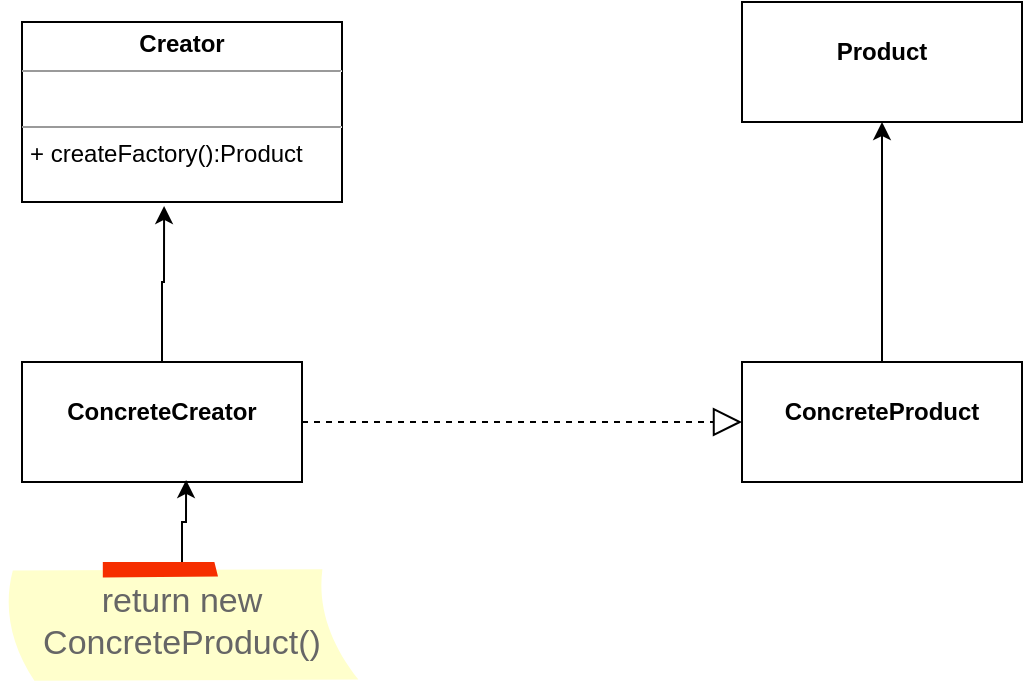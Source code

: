 <mxfile version="15.7.0" type="device" pages="4"><diagram id="Ged1rP4nUS2eC6iSt9bX" name="diagram-class-2-approach"><mxGraphModel dx="981" dy="696" grid="1" gridSize="10" guides="1" tooltips="1" connect="1" arrows="1" fold="1" page="1" pageScale="1" pageWidth="850" pageHeight="1100" math="0" shadow="0"><root><mxCell id="0"/><mxCell id="1" parent="0"/><mxCell id="YjRpAmOsXiCAGLP4u6XG-2" value="&lt;p style=&quot;margin: 0px ; margin-top: 4px ; text-align: center&quot;&gt;&lt;br&gt;&lt;b&gt;Product&lt;/b&gt;&lt;/p&gt;" style="verticalAlign=top;align=left;overflow=fill;fontSize=12;fontFamily=Helvetica;html=1;" parent="1" vertex="1"><mxGeometry x="410" y="110" width="140" height="60" as="geometry"/></mxCell><mxCell id="YjRpAmOsXiCAGLP4u6XG-3" value="&lt;p style=&quot;margin: 0px ; margin-top: 4px ; text-align: center&quot;&gt;&lt;b&gt;Creator&lt;/b&gt;&lt;/p&gt;&lt;hr size=&quot;1&quot;&gt;&lt;p style=&quot;margin: 0px ; margin-left: 4px&quot;&gt;&lt;br&gt;&lt;/p&gt;&lt;hr size=&quot;1&quot;&gt;&lt;p style=&quot;margin: 0px ; margin-left: 4px&quot;&gt;+&amp;nbsp;&lt;span&gt;createFactory():Product&lt;/span&gt;&lt;/p&gt;&lt;div style=&quot;height: 2px&quot;&gt;&lt;br&gt;&lt;/div&gt;" style="verticalAlign=top;align=left;overflow=fill;fontSize=12;fontFamily=Helvetica;html=1;" parent="1" vertex="1"><mxGeometry x="50" y="120" width="160" height="90" as="geometry"/></mxCell><mxCell id="YjRpAmOsXiCAGLP4u6XG-5" style="edgeStyle=orthogonalEdgeStyle;rounded=0;orthogonalLoop=1;jettySize=auto;html=1;entryX=0.5;entryY=1;entryDx=0;entryDy=0;" parent="1" source="YjRpAmOsXiCAGLP4u6XG-4" target="YjRpAmOsXiCAGLP4u6XG-2" edge="1"><mxGeometry relative="1" as="geometry"/></mxCell><mxCell id="YjRpAmOsXiCAGLP4u6XG-4" value="&lt;p style=&quot;margin: 0px ; margin-top: 4px ; text-align: center&quot;&gt;&lt;br&gt;&lt;b&gt;ConcreteProduct&lt;/b&gt;&lt;/p&gt;" style="verticalAlign=top;align=left;overflow=fill;fontSize=12;fontFamily=Helvetica;html=1;" parent="1" vertex="1"><mxGeometry x="410" y="290" width="140" height="60" as="geometry"/></mxCell><mxCell id="YjRpAmOsXiCAGLP4u6XG-7" style="edgeStyle=orthogonalEdgeStyle;rounded=0;orthogonalLoop=1;jettySize=auto;html=1;entryX=0.444;entryY=1.022;entryDx=0;entryDy=0;entryPerimeter=0;" parent="1" source="YjRpAmOsXiCAGLP4u6XG-6" target="YjRpAmOsXiCAGLP4u6XG-3" edge="1"><mxGeometry relative="1" as="geometry"/></mxCell><mxCell id="YjRpAmOsXiCAGLP4u6XG-6" value="&lt;p style=&quot;margin: 0px ; margin-top: 4px ; text-align: center&quot;&gt;&lt;br&gt;&lt;b&gt;ConcreteCreator&lt;/b&gt;&lt;/p&gt;" style="verticalAlign=top;align=left;overflow=fill;fontSize=12;fontFamily=Helvetica;html=1;" parent="1" vertex="1"><mxGeometry x="50" y="290" width="140" height="60" as="geometry"/></mxCell><mxCell id="YjRpAmOsXiCAGLP4u6XG-9" value="" style="endArrow=block;dashed=1;endFill=0;endSize=12;html=1;rounded=0;exitX=1;exitY=0.5;exitDx=0;exitDy=0;entryX=0;entryY=0.5;entryDx=0;entryDy=0;" parent="1" source="YjRpAmOsXiCAGLP4u6XG-6" target="YjRpAmOsXiCAGLP4u6XG-4" edge="1"><mxGeometry width="160" relative="1" as="geometry"><mxPoint x="220" y="319" as="sourcePoint"/><mxPoint x="380" y="319" as="targetPoint"/></mxGeometry></mxCell><mxCell id="YjRpAmOsXiCAGLP4u6XG-11" style="edgeStyle=orthogonalEdgeStyle;rounded=0;orthogonalLoop=1;jettySize=auto;html=1;entryX=0.586;entryY=0.983;entryDx=0;entryDy=0;entryPerimeter=0;" parent="1" source="YjRpAmOsXiCAGLP4u6XG-10" target="YjRpAmOsXiCAGLP4u6XG-6" edge="1"><mxGeometry relative="1" as="geometry"/></mxCell><mxCell id="YjRpAmOsXiCAGLP4u6XG-10" value="return new ConcreteProduct()" style="strokeWidth=1;shadow=0;dashed=0;align=center;html=1;shape=mxgraph.mockup.text.stickyNote2;fontColor=#666666;mainText=;fontSize=17;whiteSpace=wrap;fillColor=#ffffcc;strokeColor=#F62E00;" parent="1" vertex="1"><mxGeometry x="40" y="390" width="180" height="60" as="geometry"/></mxCell></root></mxGraphModel></diagram><diagram id="B5Dn1Bpq3-55FkP8qF7e" name="sequence-diagram-2-approach"><mxGraphModel dx="981" dy="757" grid="1" gridSize="10" guides="1" tooltips="1" connect="1" arrows="1" fold="1" page="1" pageScale="1" pageWidth="850" pageHeight="1100" math="0" shadow="0"><root><mxCell id="3vAUPM8_jqMbqo4BzbZq-0"/><mxCell id="3vAUPM8_jqMbqo4BzbZq-1" parent="3vAUPM8_jqMbqo4BzbZq-0"/><mxCell id="3vAUPM8_jqMbqo4BzbZq-3" value=":concreteCreator" style="shape=umlLifeline;perimeter=lifelinePerimeter;whiteSpace=wrap;html=1;container=1;collapsible=0;recursiveResize=0;outlineConnect=0;" vertex="1" parent="3vAUPM8_jqMbqo4BzbZq-1"><mxGeometry x="210" y="140" width="100" height="380" as="geometry"/></mxCell><mxCell id="yTwOFPHKpHwuJL7Y3gPM-1" value="" style="html=1;points=[];perimeter=orthogonalPerimeter;" vertex="1" parent="3vAUPM8_jqMbqo4BzbZq-3"><mxGeometry x="45" y="90" width="10" height="80" as="geometry"/></mxCell><mxCell id="ebsxmJtl1ROZh30OUF-K-0" value="" style="html=1;points=[];perimeter=orthogonalPerimeter;" vertex="1" parent="3vAUPM8_jqMbqo4BzbZq-3"><mxGeometry x="45" y="210" width="10" height="130" as="geometry"/></mxCell><mxCell id="yTwOFPHKpHwuJL7Y3gPM-0" value=":concreteProduct" style="shape=umlLifeline;perimeter=lifelinePerimeter;whiteSpace=wrap;html=1;container=1;collapsible=0;recursiveResize=0;outlineConnect=0;" vertex="1" parent="3vAUPM8_jqMbqo4BzbZq-1"><mxGeometry x="410" y="140" width="100" height="380" as="geometry"/></mxCell><mxCell id="yTwOFPHKpHwuJL7Y3gPM-3" value="" style="html=1;points=[];perimeter=orthogonalPerimeter;" vertex="1" parent="yTwOFPHKpHwuJL7Y3gPM-0"><mxGeometry x="45" y="100" width="10" height="80" as="geometry"/></mxCell><mxCell id="ebsxmJtl1ROZh30OUF-K-1" value="" style="html=1;points=[];perimeter=orthogonalPerimeter;" vertex="1" parent="yTwOFPHKpHwuJL7Y3gPM-0"><mxGeometry x="45" y="227" width="10" height="80" as="geometry"/></mxCell><mxCell id="yTwOFPHKpHwuJL7Y3gPM-2" value="create new concrete product" style="html=1;verticalAlign=bottom;endArrow=block;rounded=0;exitX=0.9;exitY=0.113;exitDx=0;exitDy=0;exitPerimeter=0;entryX=0.2;entryY=-0.012;entryDx=0;entryDy=0;entryPerimeter=0;" edge="1" parent="3vAUPM8_jqMbqo4BzbZq-1" source="yTwOFPHKpHwuJL7Y3gPM-1" target="yTwOFPHKpHwuJL7Y3gPM-3"><mxGeometry width="80" relative="1" as="geometry"><mxPoint x="310" y="240" as="sourcePoint"/><mxPoint x="390" y="240" as="targetPoint"/></mxGeometry></mxCell><mxCell id="yTwOFPHKpHwuJL7Y3gPM-4" value="return" style="html=1;verticalAlign=bottom;endArrow=open;dashed=1;endSize=8;rounded=0;exitX=0.2;exitY=0.513;exitDx=0;exitDy=0;exitPerimeter=0;entryX=1.2;entryY=0.613;entryDx=0;entryDy=0;entryPerimeter=0;" edge="1" parent="3vAUPM8_jqMbqo4BzbZq-1" source="yTwOFPHKpHwuJL7Y3gPM-3" target="yTwOFPHKpHwuJL7Y3gPM-1"><mxGeometry relative="1" as="geometry"><mxPoint x="425" y="280" as="sourcePoint"/><mxPoint x="345" y="280" as="targetPoint"/></mxGeometry></mxCell><mxCell id="ebsxmJtl1ROZh30OUF-K-2" value="create new document" style="html=1;verticalAlign=bottom;endArrow=block;rounded=0;entryX=0.1;entryY=0.163;entryDx=0;entryDy=0;entryPerimeter=0;" edge="1" parent="3vAUPM8_jqMbqo4BzbZq-1" source="ebsxmJtl1ROZh30OUF-K-0" target="ebsxmJtl1ROZh30OUF-K-1"><mxGeometry width="80" relative="1" as="geometry"><mxPoint x="290" y="370" as="sourcePoint"/><mxPoint x="450" y="380" as="targetPoint"/></mxGeometry></mxCell><mxCell id="ebsxmJtl1ROZh30OUF-K-4" value="" style="shape=umlLifeline;participant=umlActor;perimeter=lifelinePerimeter;whiteSpace=wrap;html=1;container=1;collapsible=0;recursiveResize=0;verticalAlign=top;spacingTop=36;outlineConnect=0;" vertex="1" parent="3vAUPM8_jqMbqo4BzbZq-1"><mxGeometry x="80" y="140" width="20" height="380" as="geometry"/></mxCell><mxCell id="ebsxmJtl1ROZh30OUF-K-5" value="creating a new product object" style="html=1;verticalAlign=bottom;endArrow=block;rounded=0;" edge="1" parent="3vAUPM8_jqMbqo4BzbZq-1" target="3vAUPM8_jqMbqo4BzbZq-3"><mxGeometry width="80" relative="1" as="geometry"><mxPoint x="90" y="240" as="sourcePoint"/><mxPoint x="170" y="240" as="targetPoint"/></mxGeometry></mxCell><mxCell id="ebsxmJtl1ROZh30OUF-K-6" value="return" style="html=1;verticalAlign=bottom;endArrow=open;dashed=1;endSize=8;rounded=0;exitX=0.1;exitY=0.688;exitDx=0;exitDy=0;exitPerimeter=0;entryX=0.9;entryY=0.577;entryDx=0;entryDy=0;entryPerimeter=0;" edge="1" parent="3vAUPM8_jqMbqo4BzbZq-1" source="ebsxmJtl1ROZh30OUF-K-1" target="ebsxmJtl1ROZh30OUF-K-0"><mxGeometry relative="1" as="geometry"><mxPoint x="425" y="420" as="sourcePoint"/><mxPoint x="270" y="422" as="targetPoint"/></mxGeometry></mxCell><mxCell id="ebsxmJtl1ROZh30OUF-K-7" value="return new document" style="html=1;verticalAlign=bottom;endArrow=open;dashed=1;endSize=8;rounded=0;exitX=0.1;exitY=0.846;exitDx=0;exitDy=0;exitPerimeter=0;" edge="1" parent="3vAUPM8_jqMbqo4BzbZq-1" source="ebsxmJtl1ROZh30OUF-K-0" target="ebsxmJtl1ROZh30OUF-K-4"><mxGeometry relative="1" as="geometry"><mxPoint x="200" y="460" as="sourcePoint"/><mxPoint x="160" y="480" as="targetPoint"/></mxGeometry></mxCell></root></mxGraphModel></diagram><diagram id="oxevPvNTFNYHEmNQ3ebm" name="diagram-class-1-approach"><mxGraphModel dx="981" dy="696" grid="1" gridSize="10" guides="1" tooltips="1" connect="1" arrows="1" fold="1" page="1" pageScale="1" pageWidth="850" pageHeight="1100" math="0" shadow="0"><root><mxCell id="XlHWVngVSwzucmZ1-LIY-0"/><mxCell id="XlHWVngVSwzucmZ1-LIY-1" parent="XlHWVngVSwzucmZ1-LIY-0"/><mxCell id="XlHWVngVSwzucmZ1-LIY-2" value="&lt;p style=&quot;margin: 0px ; margin-top: 4px ; text-align: center&quot;&gt;&lt;b&gt;Figure&lt;/b&gt;&lt;/p&gt;&lt;hr size=&quot;1&quot;&gt;&lt;div style=&quot;height: 2px&quot;&gt;+createManipulator():Manipulator&lt;/div&gt;" style="verticalAlign=top;align=left;overflow=fill;fontSize=12;fontFamily=Helvetica;html=1;" vertex="1" parent="XlHWVngVSwzucmZ1-LIY-1"><mxGeometry x="50" y="280" width="200" height="60" as="geometry"/></mxCell><mxCell id="XlHWVngVSwzucmZ1-LIY-9" style="edgeStyle=orthogonalEdgeStyle;rounded=0;orthogonalLoop=1;jettySize=auto;html=1;" edge="1" parent="XlHWVngVSwzucmZ1-LIY-1" source="XlHWVngVSwzucmZ1-LIY-4" target="XlHWVngVSwzucmZ1-LIY-2"><mxGeometry relative="1" as="geometry"/></mxCell><mxCell id="XlHWVngVSwzucmZ1-LIY-10" style="edgeStyle=orthogonalEdgeStyle;rounded=0;orthogonalLoop=1;jettySize=auto;html=1;" edge="1" parent="XlHWVngVSwzucmZ1-LIY-1" source="XlHWVngVSwzucmZ1-LIY-4" target="XlHWVngVSwzucmZ1-LIY-5"><mxGeometry relative="1" as="geometry"/></mxCell><mxCell id="XlHWVngVSwzucmZ1-LIY-4" value="&lt;p style=&quot;margin: 0px ; margin-top: 4px ; text-align: center&quot;&gt;&lt;br&gt;&lt;b&gt;Client&lt;/b&gt;&lt;/p&gt;" style="verticalAlign=top;align=left;overflow=fill;fontSize=12;fontFamily=Helvetica;html=1;" vertex="1" parent="XlHWVngVSwzucmZ1-LIY-1"><mxGeometry x="350" y="280" width="140" height="60" as="geometry"/></mxCell><mxCell id="XlHWVngVSwzucmZ1-LIY-5" value="&lt;p style=&quot;margin: 0px ; margin-top: 4px ; text-align: center&quot;&gt;&lt;b&gt;Manipulator&lt;/b&gt;&lt;/p&gt;&lt;hr size=&quot;1&quot;&gt;&lt;div style=&quot;height: 2px&quot;&gt;+downClick():void&lt;/div&gt;" style="verticalAlign=top;align=left;overflow=fill;fontSize=12;fontFamily=Helvetica;html=1;" vertex="1" parent="XlHWVngVSwzucmZ1-LIY-1"><mxGeometry x="580" y="280" width="140" height="60" as="geometry"/></mxCell><mxCell id="XlHWVngVSwzucmZ1-LIY-8" style="edgeStyle=orthogonalEdgeStyle;rounded=0;orthogonalLoop=1;jettySize=auto;html=1;entryX=0.45;entryY=1;entryDx=0;entryDy=0;entryPerimeter=0;" edge="1" parent="XlHWVngVSwzucmZ1-LIY-1" source="XlHWVngVSwzucmZ1-LIY-7" target="XlHWVngVSwzucmZ1-LIY-2"><mxGeometry relative="1" as="geometry"/></mxCell><mxCell id="XlHWVngVSwzucmZ1-LIY-12" style="edgeStyle=orthogonalEdgeStyle;rounded=0;orthogonalLoop=1;jettySize=auto;html=1;entryX=0;entryY=0.75;entryDx=0;entryDy=0;" edge="1" parent="XlHWVngVSwzucmZ1-LIY-1" source="XlHWVngVSwzucmZ1-LIY-7" target="XlHWVngVSwzucmZ1-LIY-11"><mxGeometry relative="1" as="geometry"/></mxCell><mxCell id="XlHWVngVSwzucmZ1-LIY-7" value="&lt;p style=&quot;margin: 0px ; margin-top: 4px ; text-align: center&quot;&gt;&lt;b&gt;LineFigure&lt;/b&gt;&lt;/p&gt;&lt;hr size=&quot;1&quot;&gt;&lt;p style=&quot;margin: 0px ; margin-left: 4px&quot;&gt;&lt;/p&gt;&lt;p style=&quot;margin: 0px ; margin-left: 4px&quot;&gt;+ createManipulator(): Manipulator&lt;/p&gt;" style="verticalAlign=top;align=left;overflow=fill;fontSize=12;fontFamily=Helvetica;html=1;" vertex="1" parent="XlHWVngVSwzucmZ1-LIY-1"><mxGeometry x="40" y="430" width="200" height="90" as="geometry"/></mxCell><mxCell id="XlHWVngVSwzucmZ1-LIY-13" style="edgeStyle=orthogonalEdgeStyle;rounded=0;orthogonalLoop=1;jettySize=auto;html=1;" edge="1" parent="XlHWVngVSwzucmZ1-LIY-1" source="XlHWVngVSwzucmZ1-LIY-11" target="XlHWVngVSwzucmZ1-LIY-5"><mxGeometry relative="1" as="geometry"/></mxCell><mxCell id="XlHWVngVSwzucmZ1-LIY-11" value="&lt;p style=&quot;margin: 0px ; margin-top: 4px ; text-align: center&quot;&gt;&lt;b&gt;LineManipulator&lt;/b&gt;&lt;/p&gt;&lt;hr size=&quot;1&quot;&gt;&lt;p style=&quot;margin: 0px ; margin-left: 4px&quot;&gt;&lt;/p&gt;&lt;p style=&quot;margin: 0px ; margin-left: 4px&quot;&gt;+ downClick(): void&lt;/p&gt;" style="verticalAlign=top;align=left;overflow=fill;fontSize=12;fontFamily=Helvetica;html=1;" vertex="1" parent="XlHWVngVSwzucmZ1-LIY-1"><mxGeometry x="580" y="410" width="160" height="90" as="geometry"/></mxCell><mxCell id="XlHWVngVSwzucmZ1-LIY-15" style="edgeStyle=orthogonalEdgeStyle;rounded=0;orthogonalLoop=1;jettySize=auto;html=1;entryX=0.5;entryY=1;entryDx=0;entryDy=0;" edge="1" parent="XlHWVngVSwzucmZ1-LIY-1" source="XlHWVngVSwzucmZ1-LIY-14" target="XlHWVngVSwzucmZ1-LIY-7"><mxGeometry relative="1" as="geometry"/></mxCell><mxCell id="XlHWVngVSwzucmZ1-LIY-14" value="create new Manipulator" style="shape=note;strokeWidth=2;fontSize=14;size=20;whiteSpace=wrap;html=1;fillColor=#fff2cc;strokeColor=#d6b656;fontColor=#666600;" vertex="1" parent="XlHWVngVSwzucmZ1-LIY-1"><mxGeometry x="85" y="570" width="110.0" height="80" as="geometry"/></mxCell></root></mxGraphModel></diagram><diagram id="JySMfE1YQ4ytTtBY3TL8" name="sequence-diagram-2-approach"><mxGraphModel dx="981" dy="696" grid="1" gridSize="10" guides="1" tooltips="1" connect="1" arrows="1" fold="1" page="1" pageScale="1" pageWidth="850" pageHeight="1100" math="0" shadow="0"><root><mxCell id="LtaqFmQJy7R1cFDkZJbQ-0"/><mxCell id="LtaqFmQJy7R1cFDkZJbQ-1" parent="LtaqFmQJy7R1cFDkZJbQ-0"/><mxCell id="UO0T3j5VCnDjG2osBWi5-0" value="create new Line Manipulator" style="edgeStyle=orthogonalEdgeStyle;rounded=0;orthogonalLoop=1;jettySize=auto;html=1;entryX=0.2;entryY=0.763;entryDx=0;entryDy=0;entryPerimeter=0;" edge="1" parent="LtaqFmQJy7R1cFDkZJbQ-1" source="LtaqFmQJy7R1cFDkZJbQ-2" target="9oQsdfpctjT_f3ThDSFb-1"><mxGeometry relative="1" as="geometry"/></mxCell><mxCell id="LtaqFmQJy7R1cFDkZJbQ-2" value="" style="shape=umlLifeline;participant=umlActor;perimeter=lifelinePerimeter;whiteSpace=wrap;html=1;container=1;collapsible=0;recursiveResize=0;verticalAlign=top;spacingTop=36;outlineConnect=0;" vertex="1" parent="LtaqFmQJy7R1cFDkZJbQ-1"><mxGeometry x="80" y="150" width="20" height="320" as="geometry"/></mxCell><mxCell id="LtaqFmQJy7R1cFDkZJbQ-3" value=":LineFigure" style="shape=umlLifeline;perimeter=lifelinePerimeter;whiteSpace=wrap;html=1;container=1;collapsible=0;recursiveResize=0;outlineConnect=0;" vertex="1" parent="LtaqFmQJy7R1cFDkZJbQ-1"><mxGeometry x="240" y="150" width="100" height="340" as="geometry"/></mxCell><mxCell id="9oQsdfpctjT_f3ThDSFb-1" value="" style="html=1;points=[];perimeter=orthogonalPerimeter;" vertex="1" parent="LtaqFmQJy7R1cFDkZJbQ-3"><mxGeometry x="45" y="90" width="10" height="80" as="geometry"/></mxCell><mxCell id="9oQsdfpctjT_f3ThDSFb-5" value="" style="html=1;points=[];perimeter=orthogonalPerimeter;" vertex="1" parent="LtaqFmQJy7R1cFDkZJbQ-3"><mxGeometry x="45" y="210" width="10" height="90" as="geometry"/></mxCell><mxCell id="CLmJpY9x257ijtYtUsHJ-7" value="return" style="html=1;verticalAlign=bottom;endArrow=open;dashed=1;endSize=8;rounded=0;" edge="1" parent="LtaqFmQJy7R1cFDkZJbQ-3" target="LtaqFmQJy7R1cFDkZJbQ-2"><mxGeometry relative="1" as="geometry"><mxPoint x="40" y="290" as="sourcePoint"/><mxPoint x="-40" y="290" as="targetPoint"/></mxGeometry></mxCell><mxCell id="9oQsdfpctjT_f3ThDSFb-0" value=":LineManipulator" style="shape=umlLifeline;perimeter=lifelinePerimeter;whiteSpace=wrap;html=1;container=1;collapsible=0;recursiveResize=0;outlineConnect=0;" vertex="1" parent="LtaqFmQJy7R1cFDkZJbQ-1"><mxGeometry x="390" y="150" width="100" height="330" as="geometry"/></mxCell><mxCell id="9oQsdfpctjT_f3ThDSFb-2" value="" style="html=1;points=[];perimeter=orthogonalPerimeter;" vertex="1" parent="9oQsdfpctjT_f3ThDSFb-0"><mxGeometry x="45" y="90" width="10" height="80" as="geometry"/></mxCell><mxCell id="CLmJpY9x257ijtYtUsHJ-3" value="" style="html=1;points=[];perimeter=orthogonalPerimeter;" vertex="1" parent="9oQsdfpctjT_f3ThDSFb-0"><mxGeometry x="45" y="210" width="10" height="80" as="geometry"/></mxCell><mxCell id="9oQsdfpctjT_f3ThDSFb-3" value="create new line manipulator" style="html=1;verticalAlign=bottom;endArrow=block;entryX=0;entryY=0;rounded=0;" edge="1" target="9oQsdfpctjT_f3ThDSFb-2" parent="LtaqFmQJy7R1cFDkZJbQ-1"><mxGeometry relative="1" as="geometry"><mxPoint x="290" y="240" as="sourcePoint"/></mxGeometry></mxCell><mxCell id="9oQsdfpctjT_f3ThDSFb-4" value="return" style="html=1;verticalAlign=bottom;endArrow=open;dashed=1;endSize=8;exitX=0;exitY=0.95;rounded=0;" edge="1" source="9oQsdfpctjT_f3ThDSFb-2" parent="LtaqFmQJy7R1cFDkZJbQ-1"><mxGeometry relative="1" as="geometry"><mxPoint x="290" y="316" as="targetPoint"/></mxGeometry></mxCell><mxCell id="CLmJpY9x257ijtYtUsHJ-4" value="downClick():void" style="html=1;verticalAlign=bottom;endArrow=block;entryX=0;entryY=0;rounded=0;" edge="1" target="CLmJpY9x257ijtYtUsHJ-3" parent="LtaqFmQJy7R1cFDkZJbQ-1"><mxGeometry relative="1" as="geometry"><mxPoint x="300" y="360" as="sourcePoint"/></mxGeometry></mxCell><mxCell id="CLmJpY9x257ijtYtUsHJ-5" value="return" style="html=1;verticalAlign=bottom;endArrow=open;dashed=1;endSize=8;exitX=0;exitY=0.95;rounded=0;" edge="1" source="CLmJpY9x257ijtYtUsHJ-3" parent="LtaqFmQJy7R1cFDkZJbQ-1"><mxGeometry relative="1" as="geometry"><mxPoint x="300" y="436" as="targetPoint"/></mxGeometry></mxCell></root></mxGraphModel></diagram></mxfile>